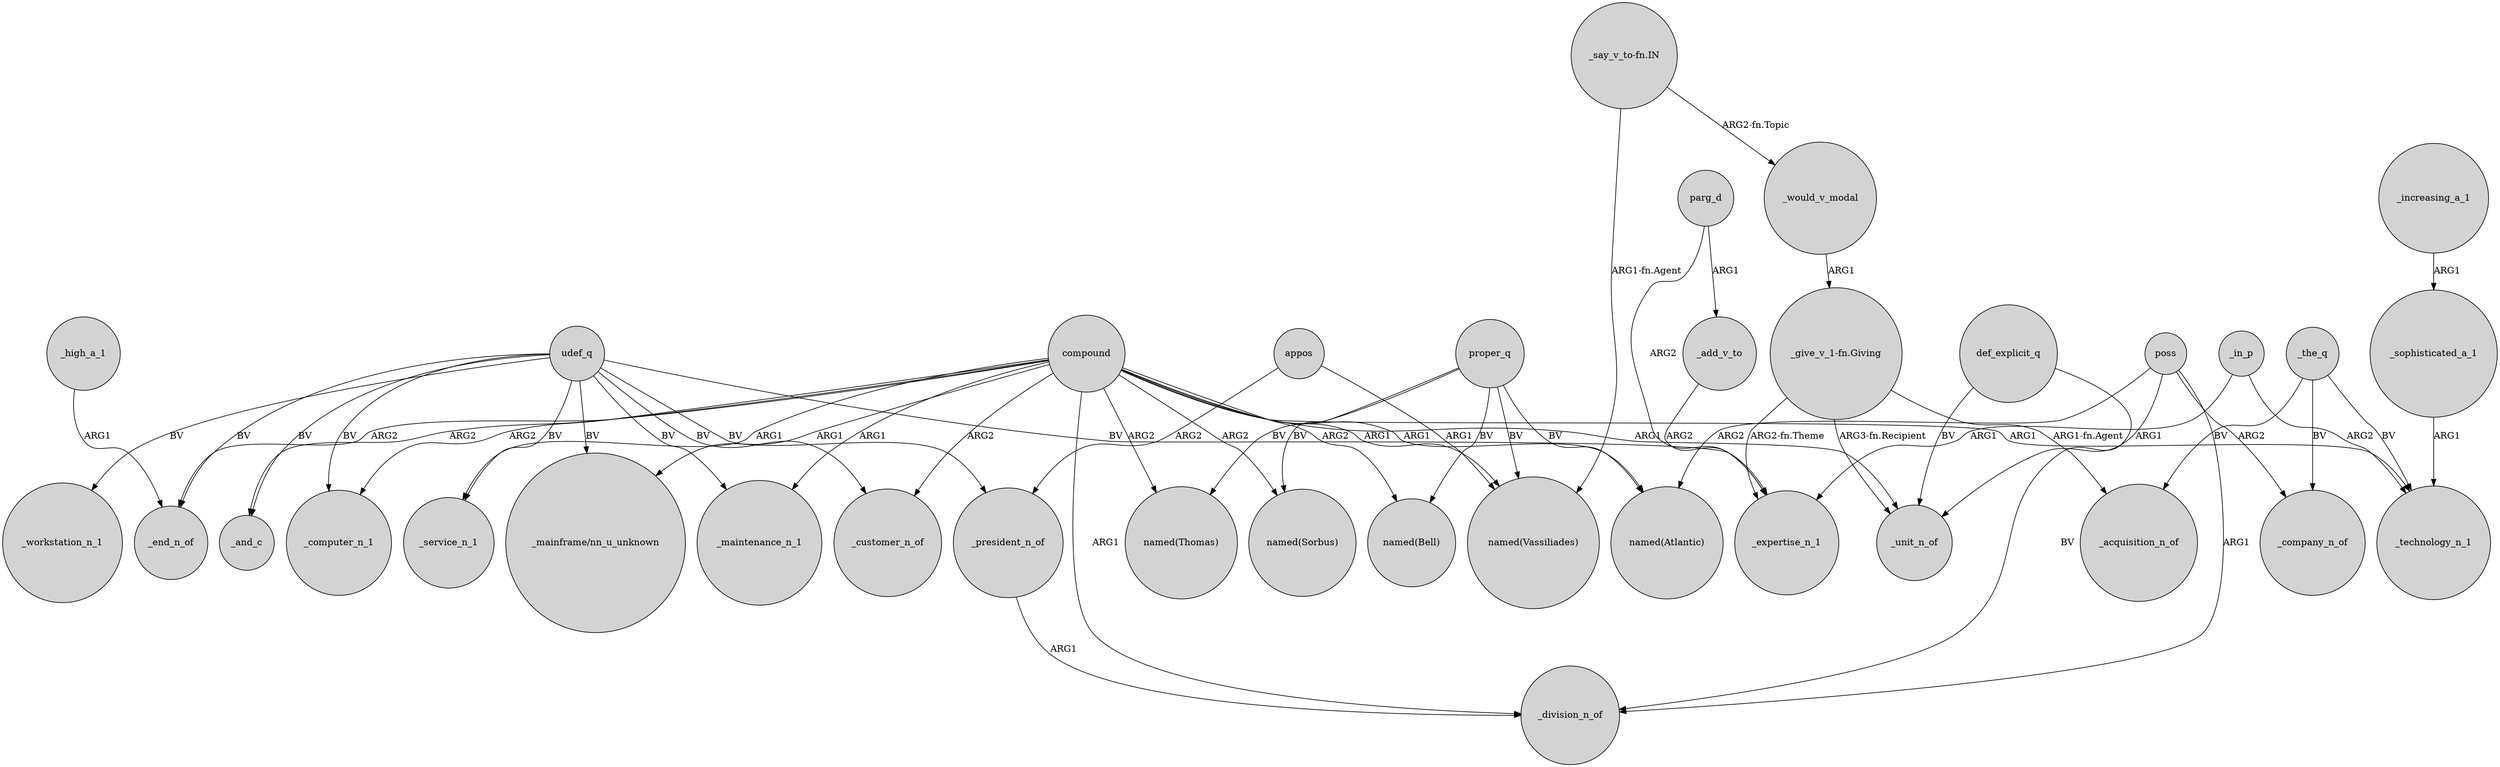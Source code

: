digraph {
	node [shape=circle style=filled]
	"_say_v_to-fn.IN" -> _would_v_modal [label="ARG2-fn.Topic"]
	_in_p -> _technology_n_1 [label=ARG2]
	compound -> _maintenance_n_1 [label=ARG1]
	udef_q -> _workstation_n_1 [label=BV]
	compound -> _technology_n_1 [label=ARG1]
	_in_p -> _expertise_n_1 [label=ARG1]
	def_explicit_q -> _unit_n_of [label=BV]
	compound -> _unit_n_of [label=ARG1]
	_increasing_a_1 -> _sophisticated_a_1 [label=ARG1]
	"_give_v_1-fn.Giving" -> _acquisition_n_of [label="ARG1-fn.Agent"]
	compound -> "named(Sorbus)" [label=ARG2]
	compound -> "named(Atlantic)" [label=ARG1]
	udef_q -> _end_n_of [label=BV]
	"_give_v_1-fn.Giving" -> _unit_n_of [label="ARG3-fn.Recipient"]
	compound -> "named(Vassiliades)" [label=ARG1]
	_the_q -> _technology_n_1 [label=BV]
	poss -> _division_n_of [label=ARG1]
	proper_q -> "named(Atlantic)" [label=BV]
	"_give_v_1-fn.Giving" -> _expertise_n_1 [label="ARG2-fn.Theme"]
	udef_q -> _computer_n_1 [label=BV]
	_the_q -> _company_n_of [label=BV]
	compound -> _computer_n_1 [label=ARG2]
	proper_q -> "named(Sorbus)" [label=BV]
	udef_q -> _expertise_n_1 [label=BV]
	def_explicit_q -> _division_n_of [label=BV]
	appos -> _president_n_of [label=ARG2]
	compound -> _and_c [label=ARG2]
	_sophisticated_a_1 -> _technology_n_1 [label=ARG1]
	proper_q -> "named(Thomas)" [label=BV]
	udef_q -> _service_n_1 [label=BV]
	_would_v_modal -> "_give_v_1-fn.Giving" [label=ARG1]
	udef_q -> _president_n_of [label=BV]
	poss -> _unit_n_of [label=ARG1]
	poss -> "named(Atlantic)" [label=ARG2]
	appos -> "named(Vassiliades)" [label=ARG1]
	_president_n_of -> _division_n_of [label=ARG1]
	udef_q -> _customer_n_of [label=BV]
	udef_q -> _maintenance_n_1 [label=BV]
	_add_v_to -> _expertise_n_1 [label=ARG2]
	compound -> _end_n_of [label=ARG2]
	_high_a_1 -> _end_n_of [label=ARG1]
	parg_d -> _add_v_to [label=ARG1]
	_the_q -> _acquisition_n_of [label=BV]
	udef_q -> "_mainframe/nn_u_unknown" [label=BV]
	poss -> _company_n_of [label=ARG2]
	compound -> "named(Bell)" [label=ARG2]
	proper_q -> "named(Bell)" [label=BV]
	"_say_v_to-fn.IN" -> "named(Vassiliades)" [label="ARG1-fn.Agent"]
	compound -> "_mainframe/nn_u_unknown" [label=ARG1]
	compound -> _division_n_of [label=ARG1]
	udef_q -> _and_c [label=BV]
	compound -> _service_n_1 [label=ARG1]
	compound -> "named(Thomas)" [label=ARG2]
	compound -> _customer_n_of [label=ARG2]
	proper_q -> "named(Vassiliades)" [label=BV]
	parg_d -> _expertise_n_1 [label=ARG2]
}
